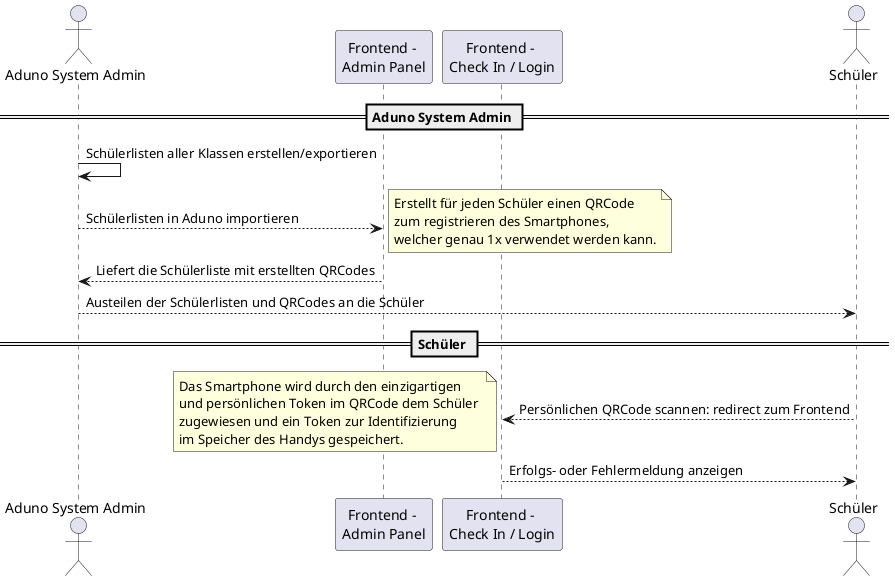 @startuml

actor "Aduno System Admin" as admin order 10

participant "Frontend - \nAdmin Panel" as frontendAdmin order 30
participant "Frontend - \nCheck In / Login" as frontendCheckin order 40

actor "Schüler" as pupil order 100

== Aduno System Admin ==

admin -> admin : Schülerlisten aller Klassen erstellen/exportieren
admin --> frontendAdmin : Schülerlisten in Aduno importieren
note right: Erstellt für jeden Schüler einen QRCode \nzum registrieren des Smartphones, \nwelcher genau 1x verwendet werden kann.

frontendAdmin --> admin : Liefert die Schülerliste mit erstellten QRCodes
admin --> pupil : Austeilen der Schülerlisten und QRCodes an die Schüler

== Schüler ==

pupil --> frontendCheckin : Persönlichen QRCode scannen: redirect zum Frontend
note left: Das Smartphone wird durch den einzigartigen \nund persönlichen Token im QRCode dem Schüler \nzugewiesen und ein Token zur Identifizierung \nim Speicher des Handys gespeichert.

frontendCheckin --> pupil : Erfolgs- oder Fehlermeldung anzeigen
@enduml